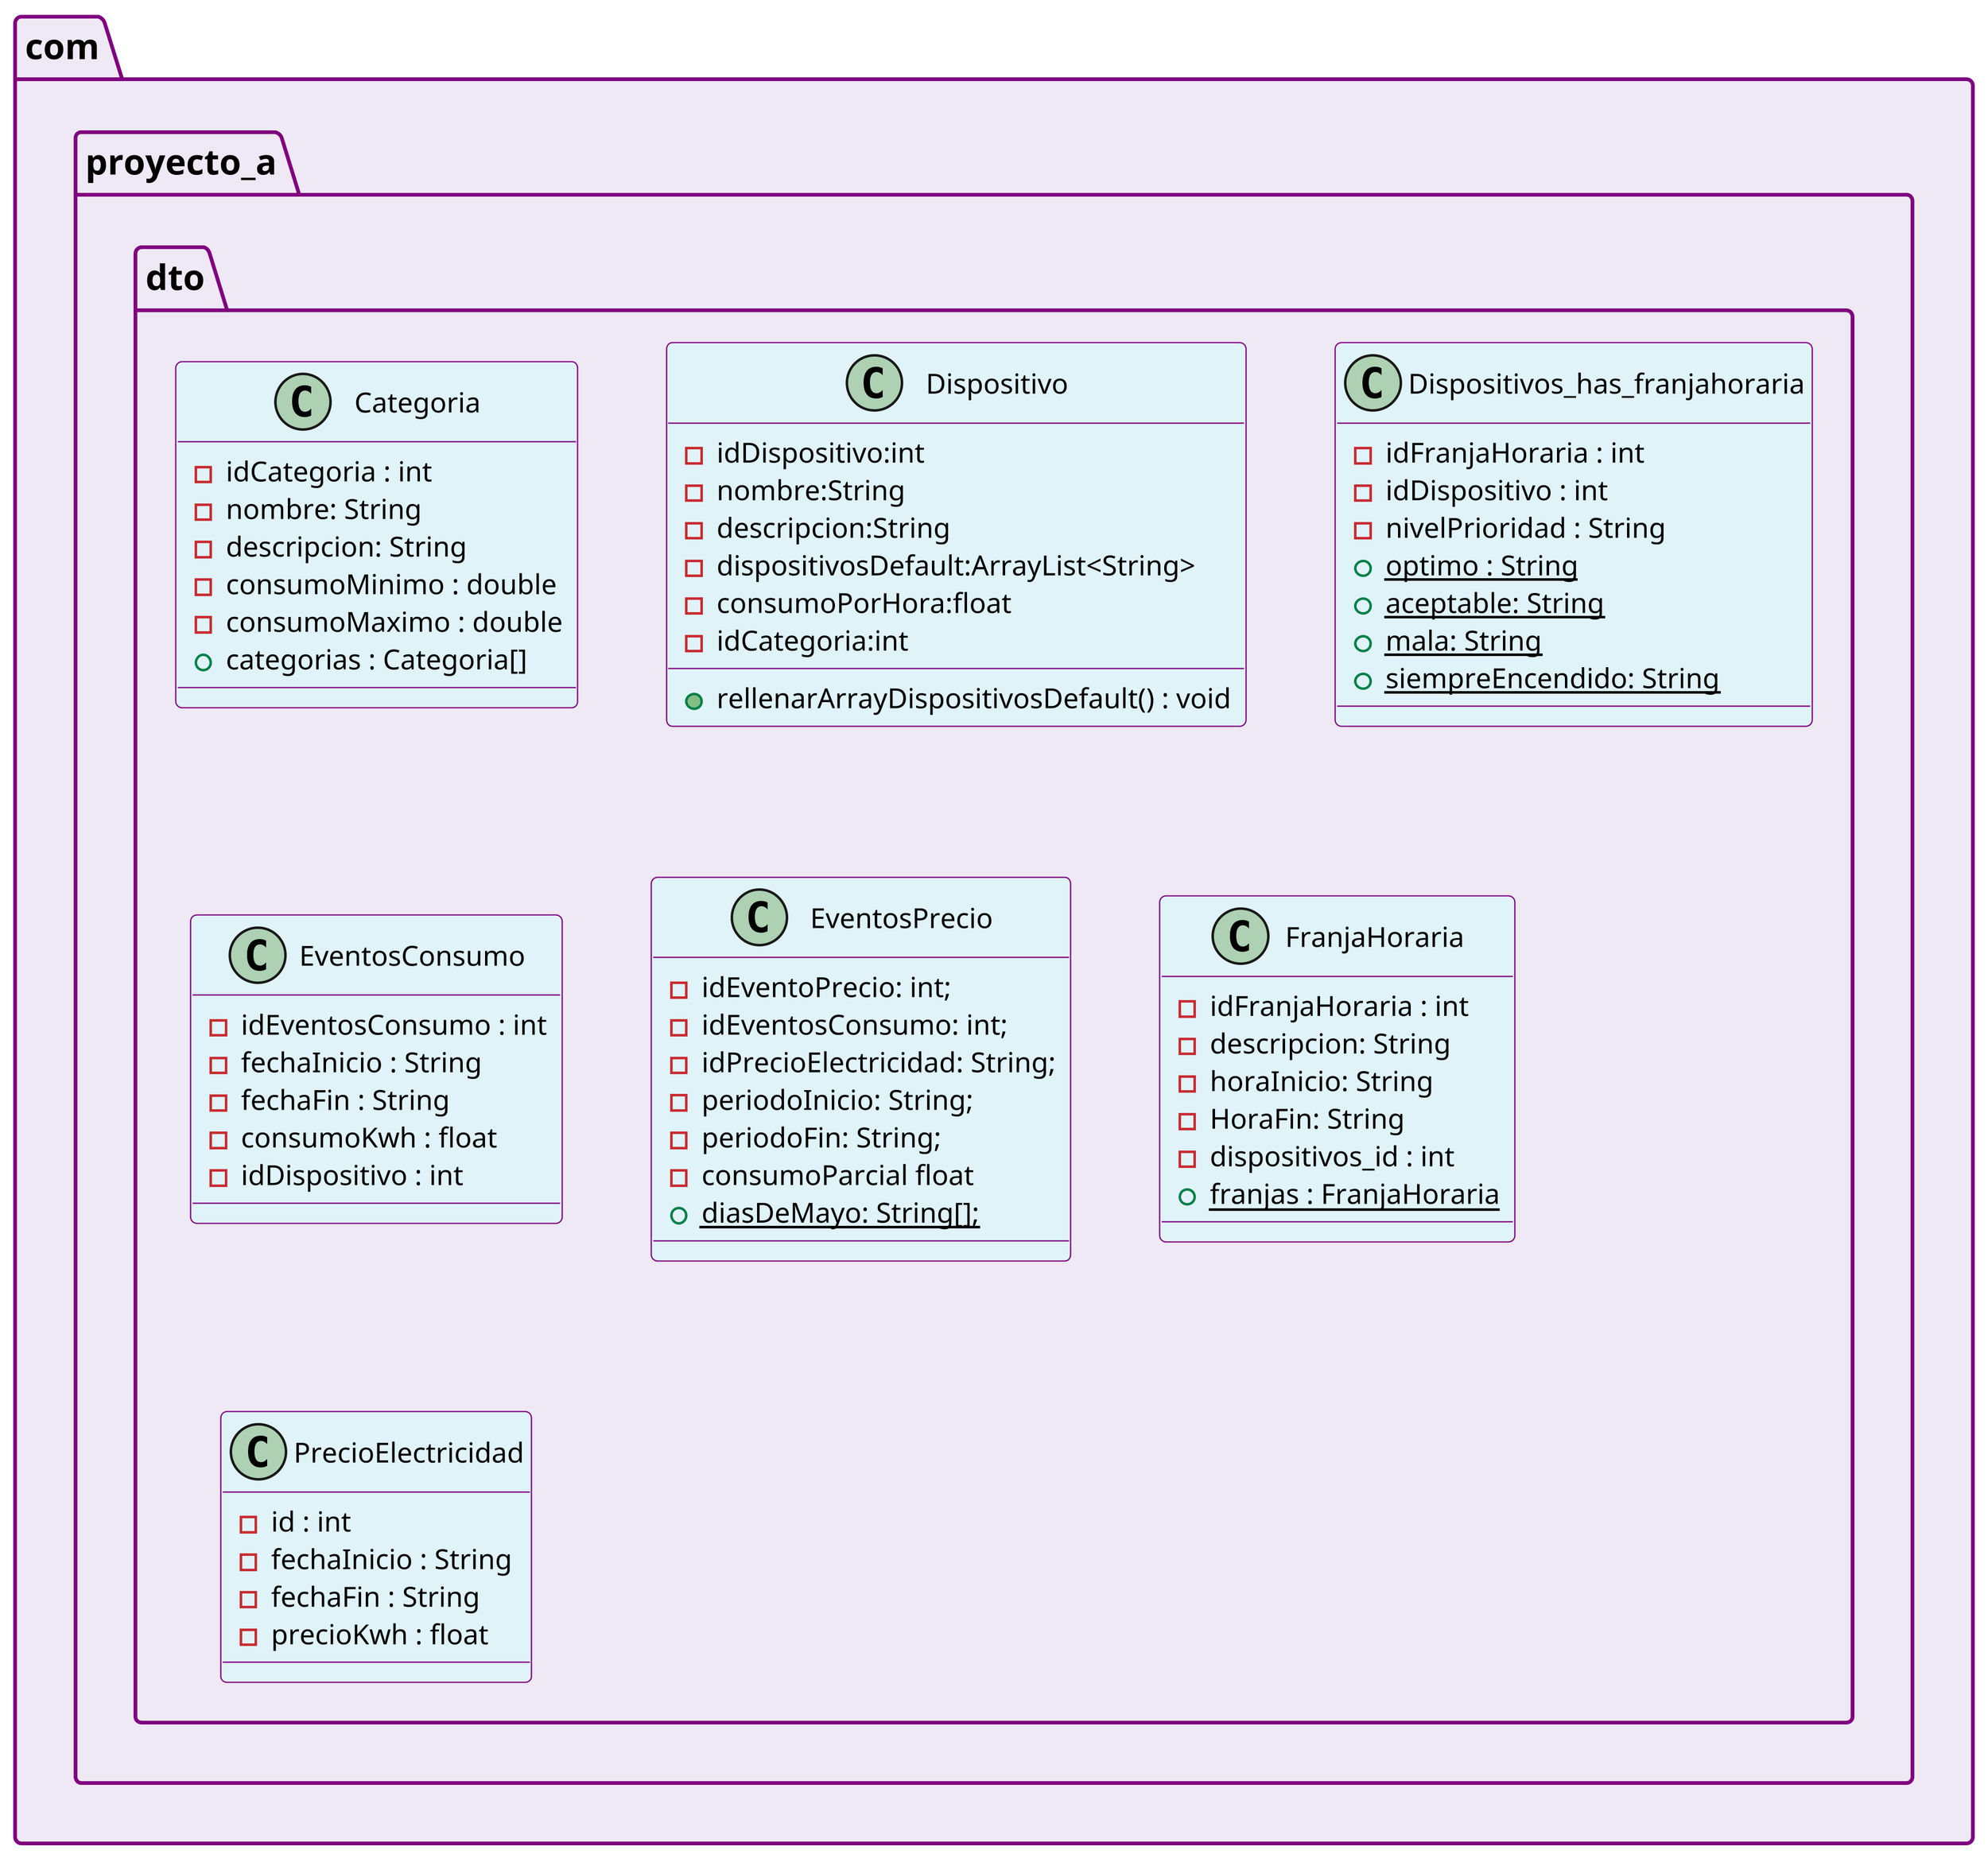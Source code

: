 @startuml

scale 1200 width
skinparam dpi 300
skinparam class {
    BackgroundColor #E0F3F8
    ArrowColor Black
    BorderColor Purple
    FontSize 12
    ClassFontSize 12
    AttributeFontSize 11 
}
skinparam package {
    BackgroundColor #EFE9F5
    ArrowColor Black
    BorderColor Purple   
}

class com.proyecto_a.dto.Categoria{

 - idCategoria : int
 - nombre: String
 - descripcion: String
 - consumoMinimo : double
 - consumoMaximo : double
 + categorias : Categoria[]

 }

class com.proyecto_a.dto.Dispositivo{
 - idDispositivo:int
 - nombre:String
 - descripcion:String
 - dispositivosDefault:ArrayList<String>
 - consumoPorHora:float
 - idCategoria:int
 + rellenarArrayDispositivosDefault() : void

 }

class com.proyecto_a.dto.Dispositivos_has_franjahoraria{
  
 - idFranjaHoraria : int
 - idDispositivo : int
 - nivelPrioridad : String
 + {static} optimo : String
 + {static} aceptable: String
 + {static} mala: String
 + {static} siempreEncendido: String

 }

 class com.proyecto_a.dto.EventosConsumo{
    - idEventosConsumo : int
    - fechaInicio : String
    - fechaFin : String
    - consumoKwh : float
    - idDispositivo : int
 }

class com.proyecto_a.dto.EventosPrecio{
     -idEventoPrecio: int;
    -idEventosConsumo: int;
    -idPrecioElectricidad: String;
    -periodoInicio: String;
    -periodoFin: String;
    -consumoParcial float
    +{static} diasDeMayo: String[];    
 }

 class com.proyecto_a.dto.FranjaHoraria{

    -idFranjaHoraria : int
    -descripcion: String
    -horaInicio: String
    -HoraFin: String
    -dispositivos_id : int
    +{static} franjas : FranjaHoraria    
 }

 class com.proyecto_a.dto.PrecioElectricidad{

    -id : int
    -fechaInicio : String
    -fechaFin : String
    -precioKwh : float

 }
 
@enduml
